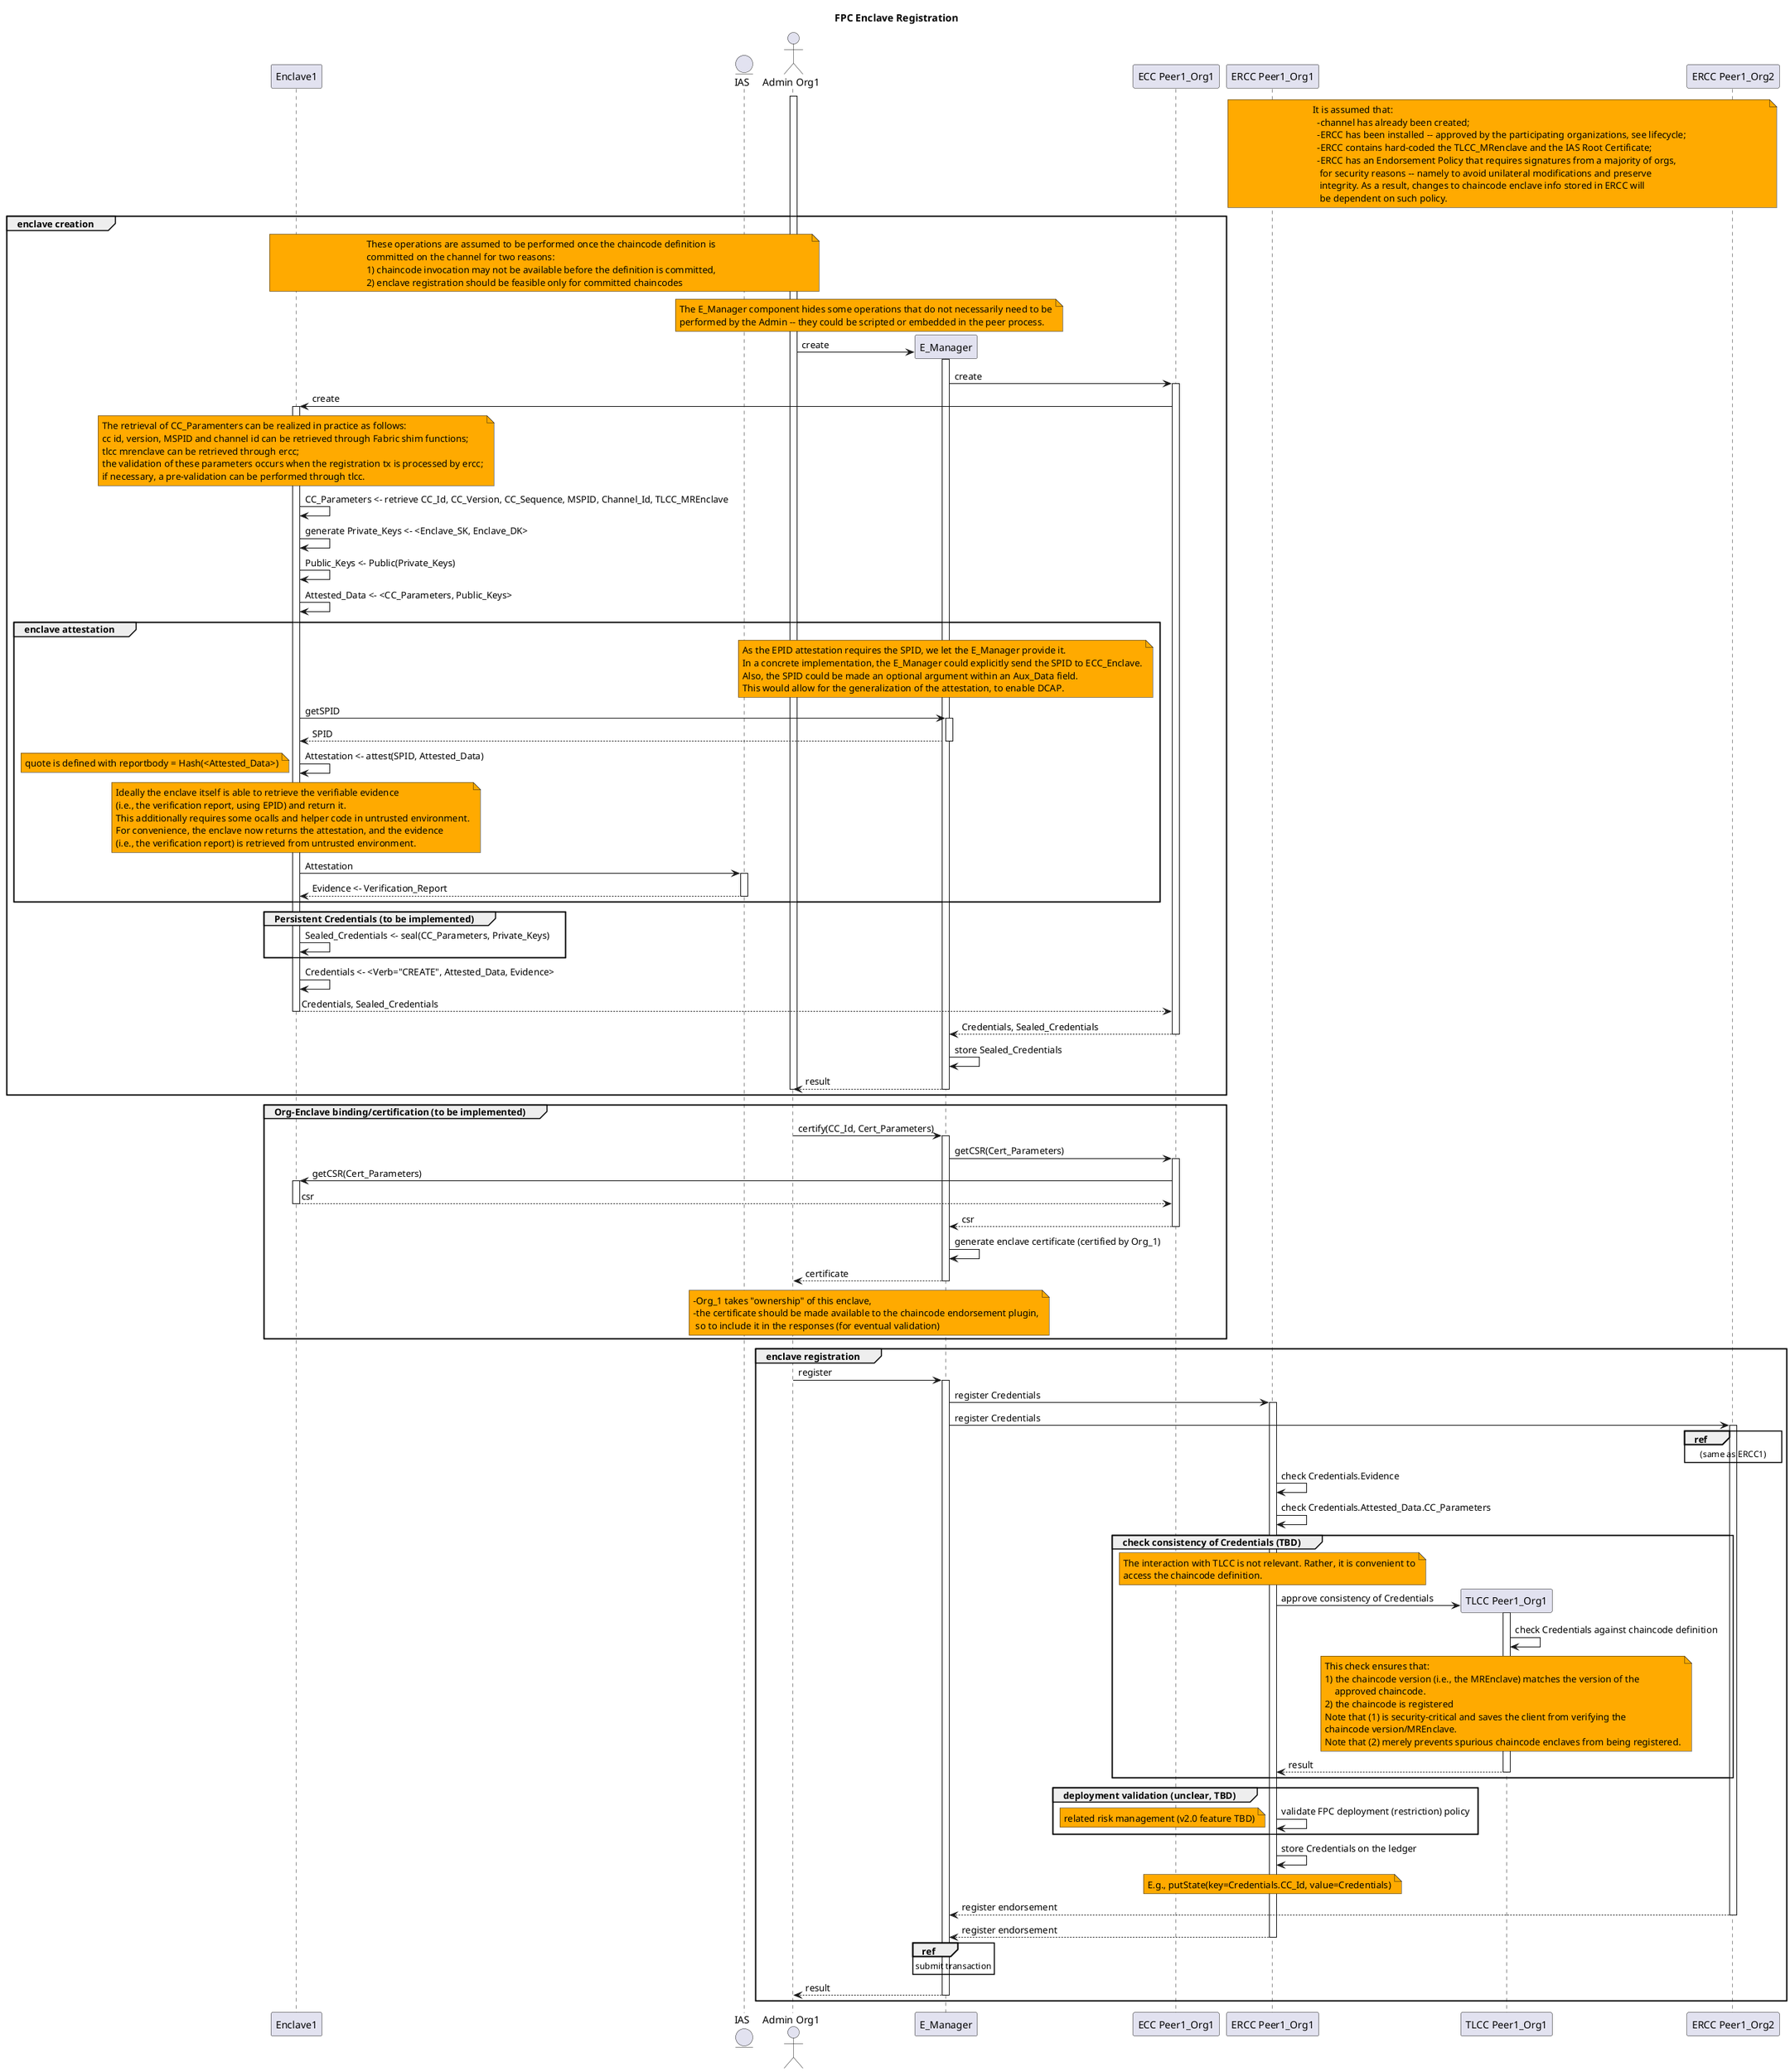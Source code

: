 /'
    Copyright 2020 Intel Corporation
    Copyright IBM Corp. All Rights Reserved.

    SPDX-License-Identifier: Apache-2.0
'/

@startuml

title FPC Enclave Registration

actor "Admin Org1" as Admin order 10
participant "ECC Peer1_Org1" as ECC1 order 20
'participant "ECC_Enclave" as Enclave1 order 30 #99FF99
participant "ERCC Peer1_Org1" as ERCC1 order 40
participant "ERCC Peer1_Org2" as ERCC2 order 50

entity IAS order 1

note over ERCC1, ERCC2 #FFaa00
  It is assumed that:
    -channel has already been created;
    -ERCC has been installed -- approved by the participating organizations, see lifecycle;
    -ERCC contains hard-coded the TLCC_MRenclave and the IAS Root Certificate;
    -ERCC has an Endorsement Policy that requires signatures from a majority of orgs,
     for security reasons -- namely to avoid unilateral modifications and preserve
     integrity. As a result, changes to chaincode enclave info stored in ERCC will
     be dependent on such policy.
end note

group enclave creation
  activate Admin

  note over Admin, Enclave1 #FFaa00
    These operations are assumed to be performed once the chaincode definition is
    committed on the channel for two reasons:
    1) chaincode invocation may not be available before the definition is committed,
    2) enclave registration should be feasible only for committed chaincodes
  end note

  create E_Manager order 15

  note over Admin, E_Manager #FFaa00
    The E_Manager component hides some operations that do not necessarily need to be
    performed by the Admin -- they could be scripted or embedded in the peer process.
  end note

  Admin -> E_Manager ++: create

  E_Manager -> ECC1 ++: create

  create participant "ECC_Enclave" as Enclave1 order 30 #99FF99
  ECC1 -> Enclave1 ++: create

  note over Enclave1 #FFaa00
    The retrieval of CC_Paramenters can be realized in practice as follows:
    cc id, version, MSPID and channel id can be retrieved through Fabric shim functions;
    tlcc mrenclave can be retrieved through ercc;
    the validation of these parameters occurs when the registration tx is processed by ercc;
    if necessary, a pre-validation can be performed through tlcc.
  end note
  Enclave1 -> Enclave1: CC_Parameters <- retrieve CC_Id, CC_Version, CC_Sequence, MSPID, Channel_Id, TLCC_MREnclave

  Enclave1 -> Enclave1 : generate Private_Keys <- <Enclave_SK, Enclave_DK>
  Enclave1 -> Enclave1 : Public_Keys <- Public(Private_Keys)

  Enclave1 -> Enclave1 : Attested_Data <- <CC_Parameters, Public_Keys>

group enclave attestation
  note over E_Manager #FFaa00
    As the EPID attestation requires the SPID, we let the E_Manager provide it.
    In a concrete implementation, the E_Manager could explicitly send the SPID to ECC_Enclave.
    Also, the SPID could be made an optional argument within an Aux_Data field.
    This would allow for the generalization of the attestation, to enable DCAP.
  end note
  Enclave1-> E_Manager ++: getSPID
  return SPID

  Enclave1 -> Enclave1 : Attestation <- attest(SPID, Attested_Data)
  note left #FFaa00
    quote is defined with reportbody = Hash(<Attested_Data>)
  end note

  note over Enclave1 #FFaa00
    Ideally the enclave itself is able to retrieve the verifiable evidence
    (i.e., the verification report, using EPID) and return it.
    This additionally requires some ocalls and helper code in untrusted environment.
    For convenience, the enclave now returns the attestation, and the evidence
    (i.e., the verification report) is retrieved from untrusted environment.
  end note
  Enclave1 -> IAS ++: Attestation
  return Evidence <- Verification_Report
end group

  group Persistent Credentials (to be implemented)
    Enclave1 -> Enclave1 : Sealed_Credentials <- seal(CC_Parameters, Private_Keys)
  end group

  Enclave1 -> Enclave1 : Credentials <- <Verb="CREATE", Attested_Data, Evidence>
  return Credentials, Sealed_Credentials

  return Credentials, Sealed_Credentials

  E_Manager -> E_Manager : store Sealed_Credentials

  return result /' Admin -> E_Manager '/

  deactivate Admin

'  note over Admin1 #FFaa00
'    **MST**: From an attestation generalization perspective i think there should be just a single
'    call ""GetAttestationProof"" or alike rather than a separate place where you get quote
'    and another where you get the registration report which requires some re-organization of calls.
'    I think from a high-level there should be following three high-level calls either in
'    ECC or ECCMAnager depending on above:
'    - EnclaveCreate (key-gen & imprint of context, i.e., current create/binding flows
'    - EnclaveProof: gets org endorsement-sig, creates report, then quote
'      and, if epid, gets IAS report. 
'    - EnclavePersist: returns sealed state (important for security that this is called only after
'      EnclaveProof [which we might want to enforce using some state-machine?] )
'  end note
'  return ATTESTATION

end

group Org-Enclave binding/certification (to be implemented)
  Admin -> E_Manager ++: certify(CC_Id, Cert_Parameters)
  E_Manager -> ECC1 ++: getCSR(Cert_Parameters)
  ECC1 -> Enclave1 ++: getCSR(Cert_Parameters)
  return csr /' ECC1 -> Enclave1 '/
  return csr /' E_Manager -> ECC1 '/
  E_Manager -> E_Manager : generate enclave certificate (certified by Org_1)
  return certificate
  note over Admin, E_Manager #FFaa00
    -Org_1 takes "ownership" of this enclave,
    -the certificate should be made available to the chaincode endorsement plugin,
     so to include it in the responses (for eventual validation) 
  end note
end group

group enclave registration
  activate Admin
  Admin -> E_Manager ++: register
  E_Manager -> ERCC1 ++: register Credentials
  E_Manager -> ERCC2 : register Credentials

  ref over ERCC2
    (same as ERCC1)
  end ref
  activate ERCC2

  ERCC1 -> ERCC1 : check Credentials.Evidence
  ERCC1 -> ERCC1 : check Credentials.Attested_Data.CC_Parameters

  group check consistency of Credentials (TBD)
    note over ERCC1 #FFaa00
        The interaction with TLCC is not relevant. Rather, it is convenient to
        access the chaincode definition.
    end note
    create "TLCC Peer1_Org1" as TLCC1 order 45
    ERCC1 -> TLCC1  ++: approve consistency of Credentials
    TLCC1 -> TLCC1    : check Credentials against chaincode definition
    note over TLCC1 #FFaa00
        This check ensures that:
        1) the chaincode version (i.e., the MREnclave) matches the version of the
            approved chaincode.
        2) the chaincode is registered
        Note that (1) is security-critical and saves the client from verifying the
        chaincode version/MREnclave.
        Note that (2) merely prevents spurious chaincode enclaves from being registered.
    end note
    return result
  end group

  group deployment validation (unclear, TBD)
    ERCC1 -> ERCC1 : validate FPC deployment (restriction) policy
    note left #FFaa00
      related risk management (v2.0 feature TBD)
    end note
  end group

  ERCC1 -> ERCC1 : store Credentials on the ledger
  note over ERCC1 #FFaa00
  E.g., putState(key=Credentials.CC_Id, value=Credentials)
  end note

  return register endorsement /' E_Manager -> ERCC2 '/

  return register endorsement /' E_Manager -> ERCC1 '/

  ref over E_Manager
    submit transaction
  end ref

  return result

  deactivate Admin

end

@enduml
